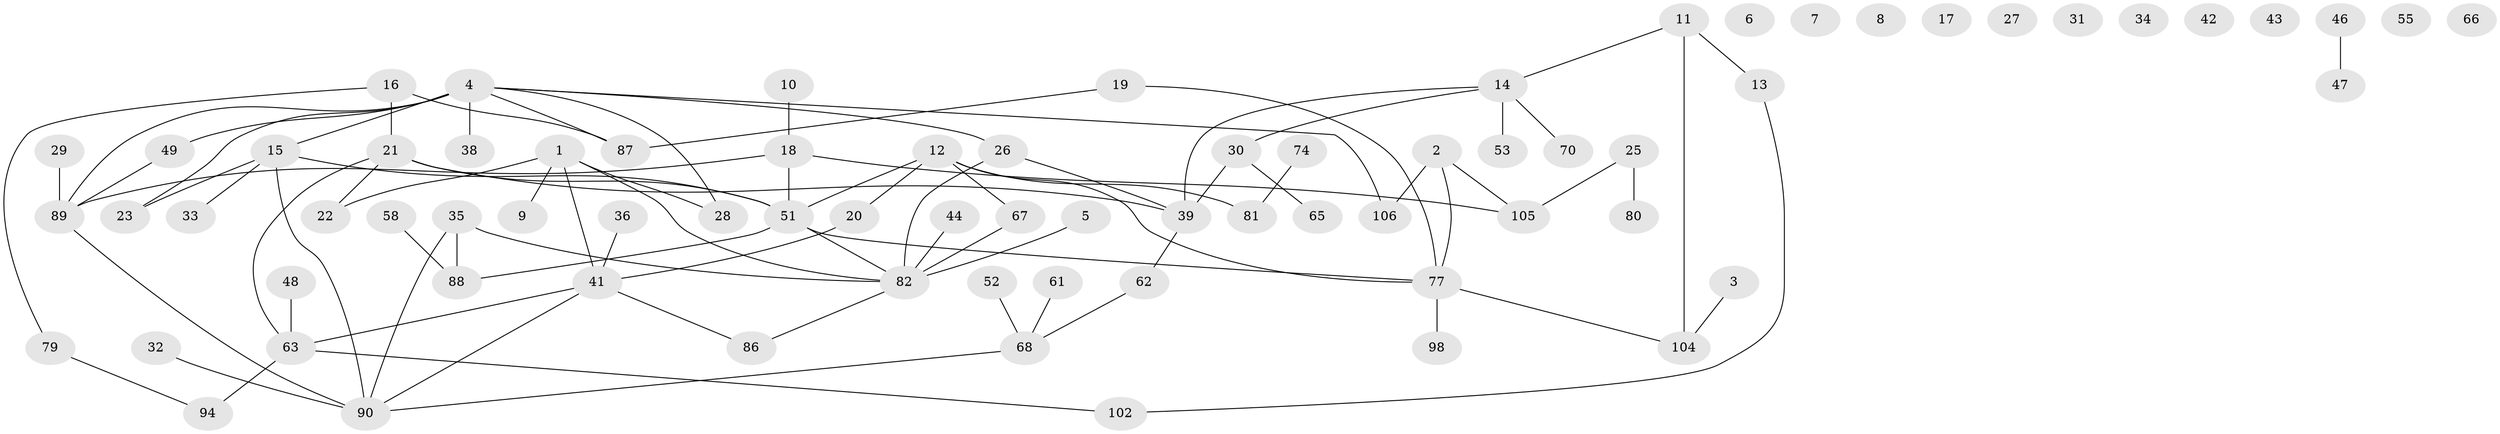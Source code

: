 // Generated by graph-tools (version 1.1) at 2025/23/03/03/25 07:23:25]
// undirected, 75 vertices, 87 edges
graph export_dot {
graph [start="1"]
  node [color=gray90,style=filled];
  1 [super="+83"];
  2 [super="+91"];
  3 [super="+54"];
  4 [super="+78"];
  5;
  6;
  7 [super="+84"];
  8;
  9 [super="+24"];
  10 [super="+108"];
  11 [super="+45"];
  12 [super="+101"];
  13 [super="+40"];
  14 [super="+64"];
  15 [super="+107"];
  16 [super="+56"];
  17;
  18 [super="+96"];
  19 [super="+37"];
  20;
  21 [super="+60"];
  22;
  23;
  25;
  26 [super="+95"];
  27;
  28;
  29;
  30 [super="+75"];
  31;
  32;
  33;
  34 [super="+76"];
  35 [super="+103"];
  36;
  38;
  39 [super="+50"];
  41 [super="+69"];
  42;
  43;
  44;
  46 [super="+99"];
  47;
  48;
  49;
  51 [super="+71"];
  52 [super="+59"];
  53;
  55 [super="+57"];
  58;
  61;
  62 [super="+72"];
  63 [super="+93"];
  65;
  66;
  67 [super="+97"];
  68 [super="+73"];
  70;
  74;
  77 [super="+85"];
  79;
  80;
  81;
  82 [super="+92"];
  86;
  87;
  88;
  89 [super="+100"];
  90;
  94;
  98;
  102;
  104;
  105;
  106;
  1 -- 22;
  1 -- 28;
  1 -- 41;
  1 -- 9;
  1 -- 82;
  2 -- 106;
  2 -- 77;
  2 -- 105;
  3 -- 104;
  4 -- 28;
  4 -- 15;
  4 -- 38;
  4 -- 106;
  4 -- 49;
  4 -- 87;
  4 -- 23;
  4 -- 89;
  4 -- 26;
  5 -- 82;
  10 -- 18;
  11 -- 14;
  11 -- 104;
  11 -- 13;
  12 -- 67;
  12 -- 51;
  12 -- 81;
  12 -- 77;
  12 -- 20;
  13 -- 102;
  14 -- 53;
  14 -- 70;
  14 -- 39;
  14 -- 30;
  15 -- 51;
  15 -- 33;
  15 -- 23;
  15 -- 90;
  16 -- 79;
  16 -- 21;
  16 -- 87;
  18 -- 51;
  18 -- 89;
  18 -- 105;
  19 -- 77;
  19 -- 87;
  20 -- 41;
  21 -- 63;
  21 -- 22;
  21 -- 39;
  21 -- 51;
  25 -- 80;
  25 -- 105;
  26 -- 39;
  26 -- 82;
  29 -- 89;
  30 -- 65;
  30 -- 39;
  32 -- 90;
  35 -- 88;
  35 -- 90;
  35 -- 82;
  36 -- 41;
  39 -- 62;
  41 -- 63;
  41 -- 90;
  41 -- 86;
  44 -- 82;
  46 -- 47;
  48 -- 63;
  49 -- 89;
  51 -- 77;
  51 -- 88;
  51 -- 82;
  52 -- 68;
  58 -- 88;
  61 -- 68;
  62 -- 68;
  63 -- 94;
  63 -- 102;
  67 -- 82 [weight=2];
  68 -- 90;
  74 -- 81;
  77 -- 98;
  77 -- 104;
  79 -- 94;
  82 -- 86;
  89 -- 90;
}
